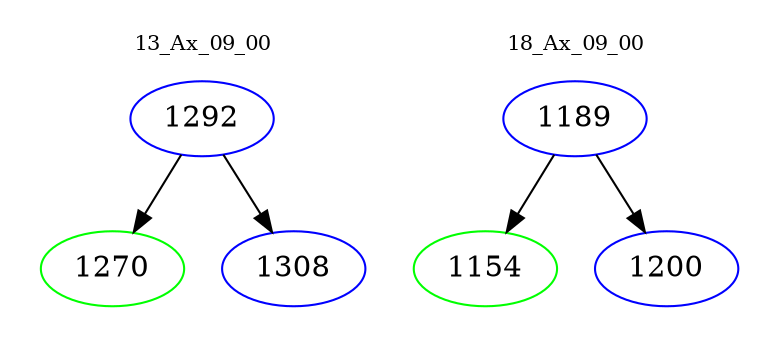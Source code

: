 digraph{
subgraph cluster_0 {
color = white
label = "13_Ax_09_00";
fontsize=10;
T0_1292 [label="1292", color="blue"]
T0_1292 -> T0_1270 [color="black"]
T0_1270 [label="1270", color="green"]
T0_1292 -> T0_1308 [color="black"]
T0_1308 [label="1308", color="blue"]
}
subgraph cluster_1 {
color = white
label = "18_Ax_09_00";
fontsize=10;
T1_1189 [label="1189", color="blue"]
T1_1189 -> T1_1154 [color="black"]
T1_1154 [label="1154", color="green"]
T1_1189 -> T1_1200 [color="black"]
T1_1200 [label="1200", color="blue"]
}
}
